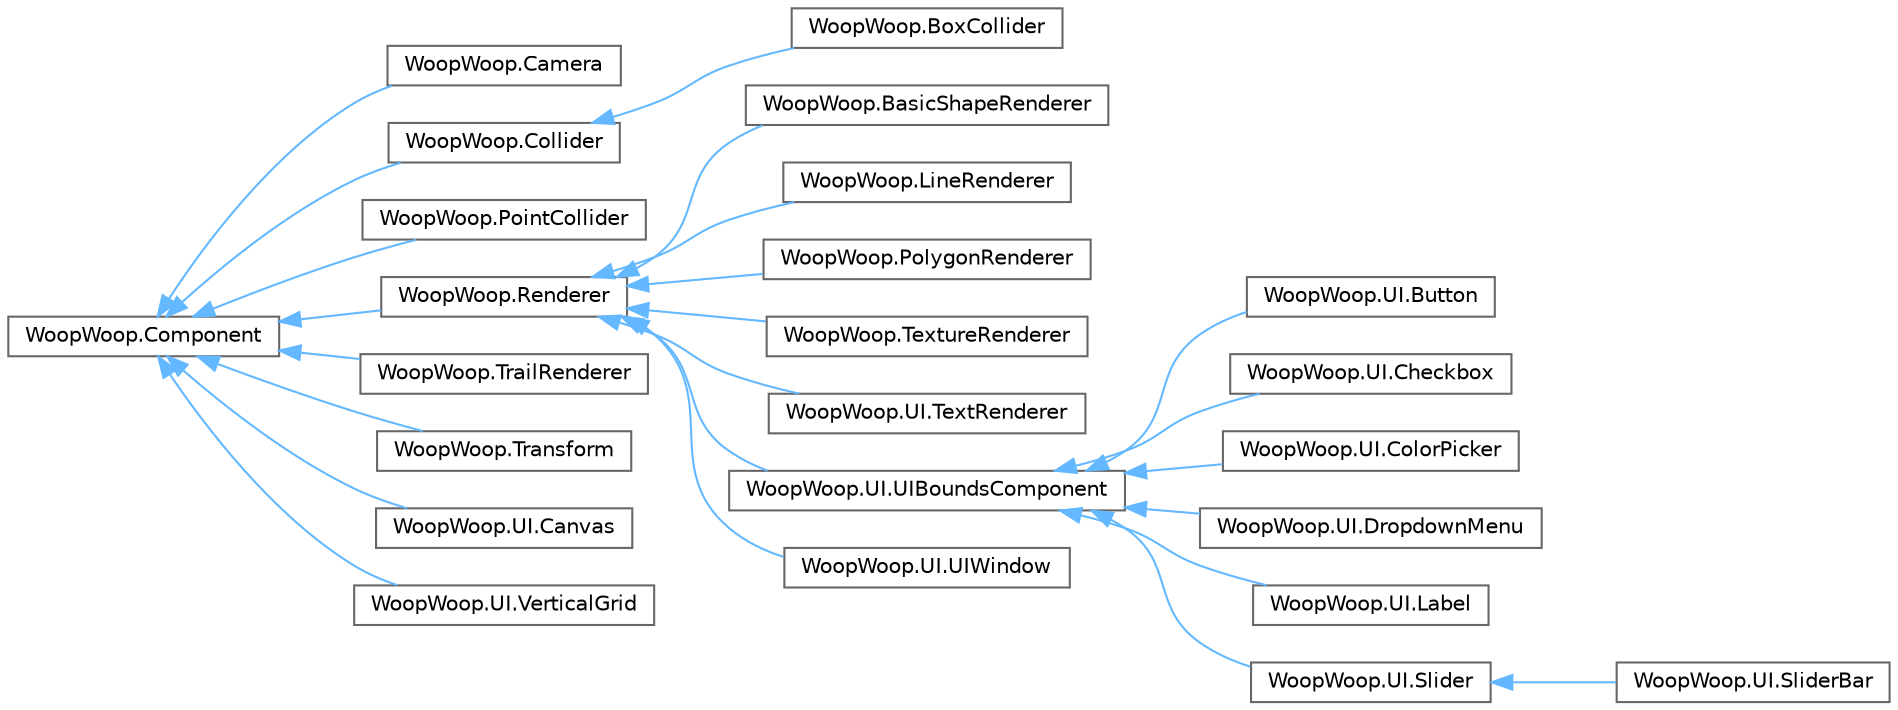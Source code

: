 digraph "Graphical Class Hierarchy"
{
 // LATEX_PDF_SIZE
  bgcolor="transparent";
  edge [fontname=Helvetica,fontsize=10,labelfontname=Helvetica,labelfontsize=10];
  node [fontname=Helvetica,fontsize=10,shape=box,height=0.2,width=0.4];
  rankdir="LR";
  Node0 [id="Node000000",label="WoopWoop.Component",height=0.2,width=0.4,color="grey40", fillcolor="white", style="filled",URL="$class_woop_woop_1_1_component.html",tooltip="Represents a component that can be attached to an entity in the game world."];
  Node0 -> Node1 [id="edge2_Node000000_Node000001",dir="back",color="steelblue1",style="solid",tooltip=" "];
  Node1 [id="Node000001",label="WoopWoop.Camera",height=0.2,width=0.4,color="grey40", fillcolor="white", style="filled",URL="$class_woop_woop_1_1_camera.html",tooltip=" "];
  Node0 -> Node2 [id="edge3_Node000000_Node000002",dir="back",color="steelblue1",style="solid",tooltip=" "];
  Node2 [id="Node000002",label="WoopWoop.Collider",height=0.2,width=0.4,color="grey40", fillcolor="white", style="filled",URL="$class_woop_woop_1_1_collider.html",tooltip=" "];
  Node2 -> Node3 [id="edge4_Node000002_Node000003",dir="back",color="steelblue1",style="solid",tooltip=" "];
  Node3 [id="Node000003",label="WoopWoop.BoxCollider",height=0.2,width=0.4,color="grey40", fillcolor="white", style="filled",URL="$class_woop_woop_1_1_box_collider.html",tooltip=" "];
  Node0 -> Node4 [id="edge5_Node000000_Node000004",dir="back",color="steelblue1",style="solid",tooltip=" "];
  Node4 [id="Node000004",label="WoopWoop.PointCollider",height=0.2,width=0.4,color="grey40", fillcolor="white", style="filled",URL="$class_woop_woop_1_1_point_collider.html",tooltip=" "];
  Node0 -> Node5 [id="edge6_Node000000_Node000005",dir="back",color="steelblue1",style="solid",tooltip=" "];
  Node5 [id="Node000005",label="WoopWoop.Renderer",height=0.2,width=0.4,color="grey40", fillcolor="white", style="filled",URL="$class_woop_woop_1_1_renderer.html",tooltip=" "];
  Node5 -> Node6 [id="edge7_Node000005_Node000006",dir="back",color="steelblue1",style="solid",tooltip=" "];
  Node6 [id="Node000006",label="WoopWoop.BasicShapeRenderer",height=0.2,width=0.4,color="grey40", fillcolor="white", style="filled",URL="$class_woop_woop_1_1_basic_shape_renderer.html",tooltip=" "];
  Node5 -> Node7 [id="edge8_Node000005_Node000007",dir="back",color="steelblue1",style="solid",tooltip=" "];
  Node7 [id="Node000007",label="WoopWoop.LineRenderer",height=0.2,width=0.4,color="grey40", fillcolor="white", style="filled",URL="$class_woop_woop_1_1_line_renderer.html",tooltip=" "];
  Node5 -> Node8 [id="edge9_Node000005_Node000008",dir="back",color="steelblue1",style="solid",tooltip=" "];
  Node8 [id="Node000008",label="WoopWoop.PolygonRenderer",height=0.2,width=0.4,color="grey40", fillcolor="white", style="filled",URL="$class_woop_woop_1_1_polygon_renderer.html",tooltip=" "];
  Node5 -> Node9 [id="edge10_Node000005_Node000009",dir="back",color="steelblue1",style="solid",tooltip=" "];
  Node9 [id="Node000009",label="WoopWoop.TextureRenderer",height=0.2,width=0.4,color="grey40", fillcolor="white", style="filled",URL="$class_woop_woop_1_1_texture_renderer.html",tooltip=" "];
  Node5 -> Node10 [id="edge11_Node000005_Node000010",dir="back",color="steelblue1",style="solid",tooltip=" "];
  Node10 [id="Node000010",label="WoopWoop.UI.TextRenderer",height=0.2,width=0.4,color="grey40", fillcolor="white", style="filled",URL="$class_woop_woop_1_1_u_i_1_1_text_renderer.html",tooltip=" "];
  Node5 -> Node11 [id="edge12_Node000005_Node000011",dir="back",color="steelblue1",style="solid",tooltip=" "];
  Node11 [id="Node000011",label="WoopWoop.UI.UIBoundsComponent",height=0.2,width=0.4,color="grey40", fillcolor="white", style="filled",URL="$class_woop_woop_1_1_u_i_1_1_u_i_bounds_component.html",tooltip=" "];
  Node11 -> Node12 [id="edge13_Node000011_Node000012",dir="back",color="steelblue1",style="solid",tooltip=" "];
  Node12 [id="Node000012",label="WoopWoop.UI.Button",height=0.2,width=0.4,color="grey40", fillcolor="white", style="filled",URL="$class_woop_woop_1_1_u_i_1_1_button.html",tooltip="Represents a button UI element."];
  Node11 -> Node13 [id="edge14_Node000011_Node000013",dir="back",color="steelblue1",style="solid",tooltip=" "];
  Node13 [id="Node000013",label="WoopWoop.UI.Checkbox",height=0.2,width=0.4,color="grey40", fillcolor="white", style="filled",URL="$class_woop_woop_1_1_u_i_1_1_checkbox.html",tooltip="Represents a checkbox UI element."];
  Node11 -> Node14 [id="edge15_Node000011_Node000014",dir="back",color="steelblue1",style="solid",tooltip=" "];
  Node14 [id="Node000014",label="WoopWoop.UI.ColorPicker",height=0.2,width=0.4,color="grey40", fillcolor="white", style="filled",URL="$class_woop_woop_1_1_u_i_1_1_color_picker.html",tooltip=" "];
  Node11 -> Node15 [id="edge16_Node000011_Node000015",dir="back",color="steelblue1",style="solid",tooltip=" "];
  Node15 [id="Node000015",label="WoopWoop.UI.DropdownMenu",height=0.2,width=0.4,color="grey40", fillcolor="white", style="filled",URL="$class_woop_woop_1_1_u_i_1_1_dropdown_menu.html",tooltip="Represents a dropdown menu UI element."];
  Node11 -> Node16 [id="edge17_Node000011_Node000016",dir="back",color="steelblue1",style="solid",tooltip=" "];
  Node16 [id="Node000016",label="WoopWoop.UI.Label",height=0.2,width=0.4,color="grey40", fillcolor="white", style="filled",URL="$class_woop_woop_1_1_u_i_1_1_label.html",tooltip=" "];
  Node11 -> Node17 [id="edge18_Node000011_Node000017",dir="back",color="steelblue1",style="solid",tooltip=" "];
  Node17 [id="Node000017",label="WoopWoop.UI.Slider",height=0.2,width=0.4,color="grey40", fillcolor="white", style="filled",URL="$class_woop_woop_1_1_u_i_1_1_slider.html",tooltip="Represents a slider UI element."];
  Node17 -> Node18 [id="edge19_Node000017_Node000018",dir="back",color="steelblue1",style="solid",tooltip=" "];
  Node18 [id="Node000018",label="WoopWoop.UI.SliderBar",height=0.2,width=0.4,color="grey40", fillcolor="white", style="filled",URL="$class_woop_woop_1_1_u_i_1_1_slider_bar.html",tooltip=" "];
  Node5 -> Node19 [id="edge20_Node000005_Node000019",dir="back",color="steelblue1",style="solid",tooltip=" "];
  Node19 [id="Node000019",label="WoopWoop.UI.UIWindow",height=0.2,width=0.4,color="grey40", fillcolor="white", style="filled",URL="$class_woop_woop_1_1_u_i_1_1_u_i_window.html",tooltip=" "];
  Node0 -> Node20 [id="edge21_Node000000_Node000020",dir="back",color="steelblue1",style="solid",tooltip=" "];
  Node20 [id="Node000020",label="WoopWoop.TrailRenderer",height=0.2,width=0.4,color="grey40", fillcolor="white", style="filled",URL="$class_woop_woop_1_1_trail_renderer.html",tooltip=" "];
  Node0 -> Node21 [id="edge22_Node000000_Node000021",dir="back",color="steelblue1",style="solid",tooltip=" "];
  Node21 [id="Node000021",label="WoopWoop.Transform",height=0.2,width=0.4,color="grey40", fillcolor="white", style="filled",URL="$class_woop_woop_1_1_transform.html",tooltip="Represents the transformation component of an entity."];
  Node0 -> Node22 [id="edge23_Node000000_Node000022",dir="back",color="steelblue1",style="solid",tooltip=" "];
  Node22 [id="Node000022",label="WoopWoop.UI.Canvas",height=0.2,width=0.4,color="grey40", fillcolor="white", style="filled",URL="$class_woop_woop_1_1_u_i_1_1_canvas.html",tooltip=" "];
  Node0 -> Node23 [id="edge24_Node000000_Node000023",dir="back",color="steelblue1",style="solid",tooltip=" "];
  Node23 [id="Node000023",label="WoopWoop.UI.VerticalGrid",height=0.2,width=0.4,color="grey40", fillcolor="white", style="filled",URL="$class_woop_woop_1_1_u_i_1_1_vertical_grid.html",tooltip=" "];
}

